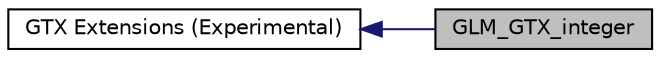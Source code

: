 digraph "GLM_GTX_integer"
{
  edge [fontname="Helvetica",fontsize="10",labelfontname="Helvetica",labelfontsize="10"];
  node [fontname="Helvetica",fontsize="10",shape=record];
  rankdir=LR;
  Node1 [label="GTX Extensions (Experimental)",height=0.2,width=0.4,color="black", fillcolor="white", style="filled",URL="$group__gtx.html",tooltip="Functions and types that the GLSL specification doesn&#39;t define, but useful to have for a C++ program..."];
  Node0 [label="GLM_GTX_integer",height=0.2,width=0.4,color="black", fillcolor="grey75", style="filled" fontcolor="black"];
  Node1->Node0 [shape=plaintext, color="midnightblue", dir="back", style="solid"];
}
